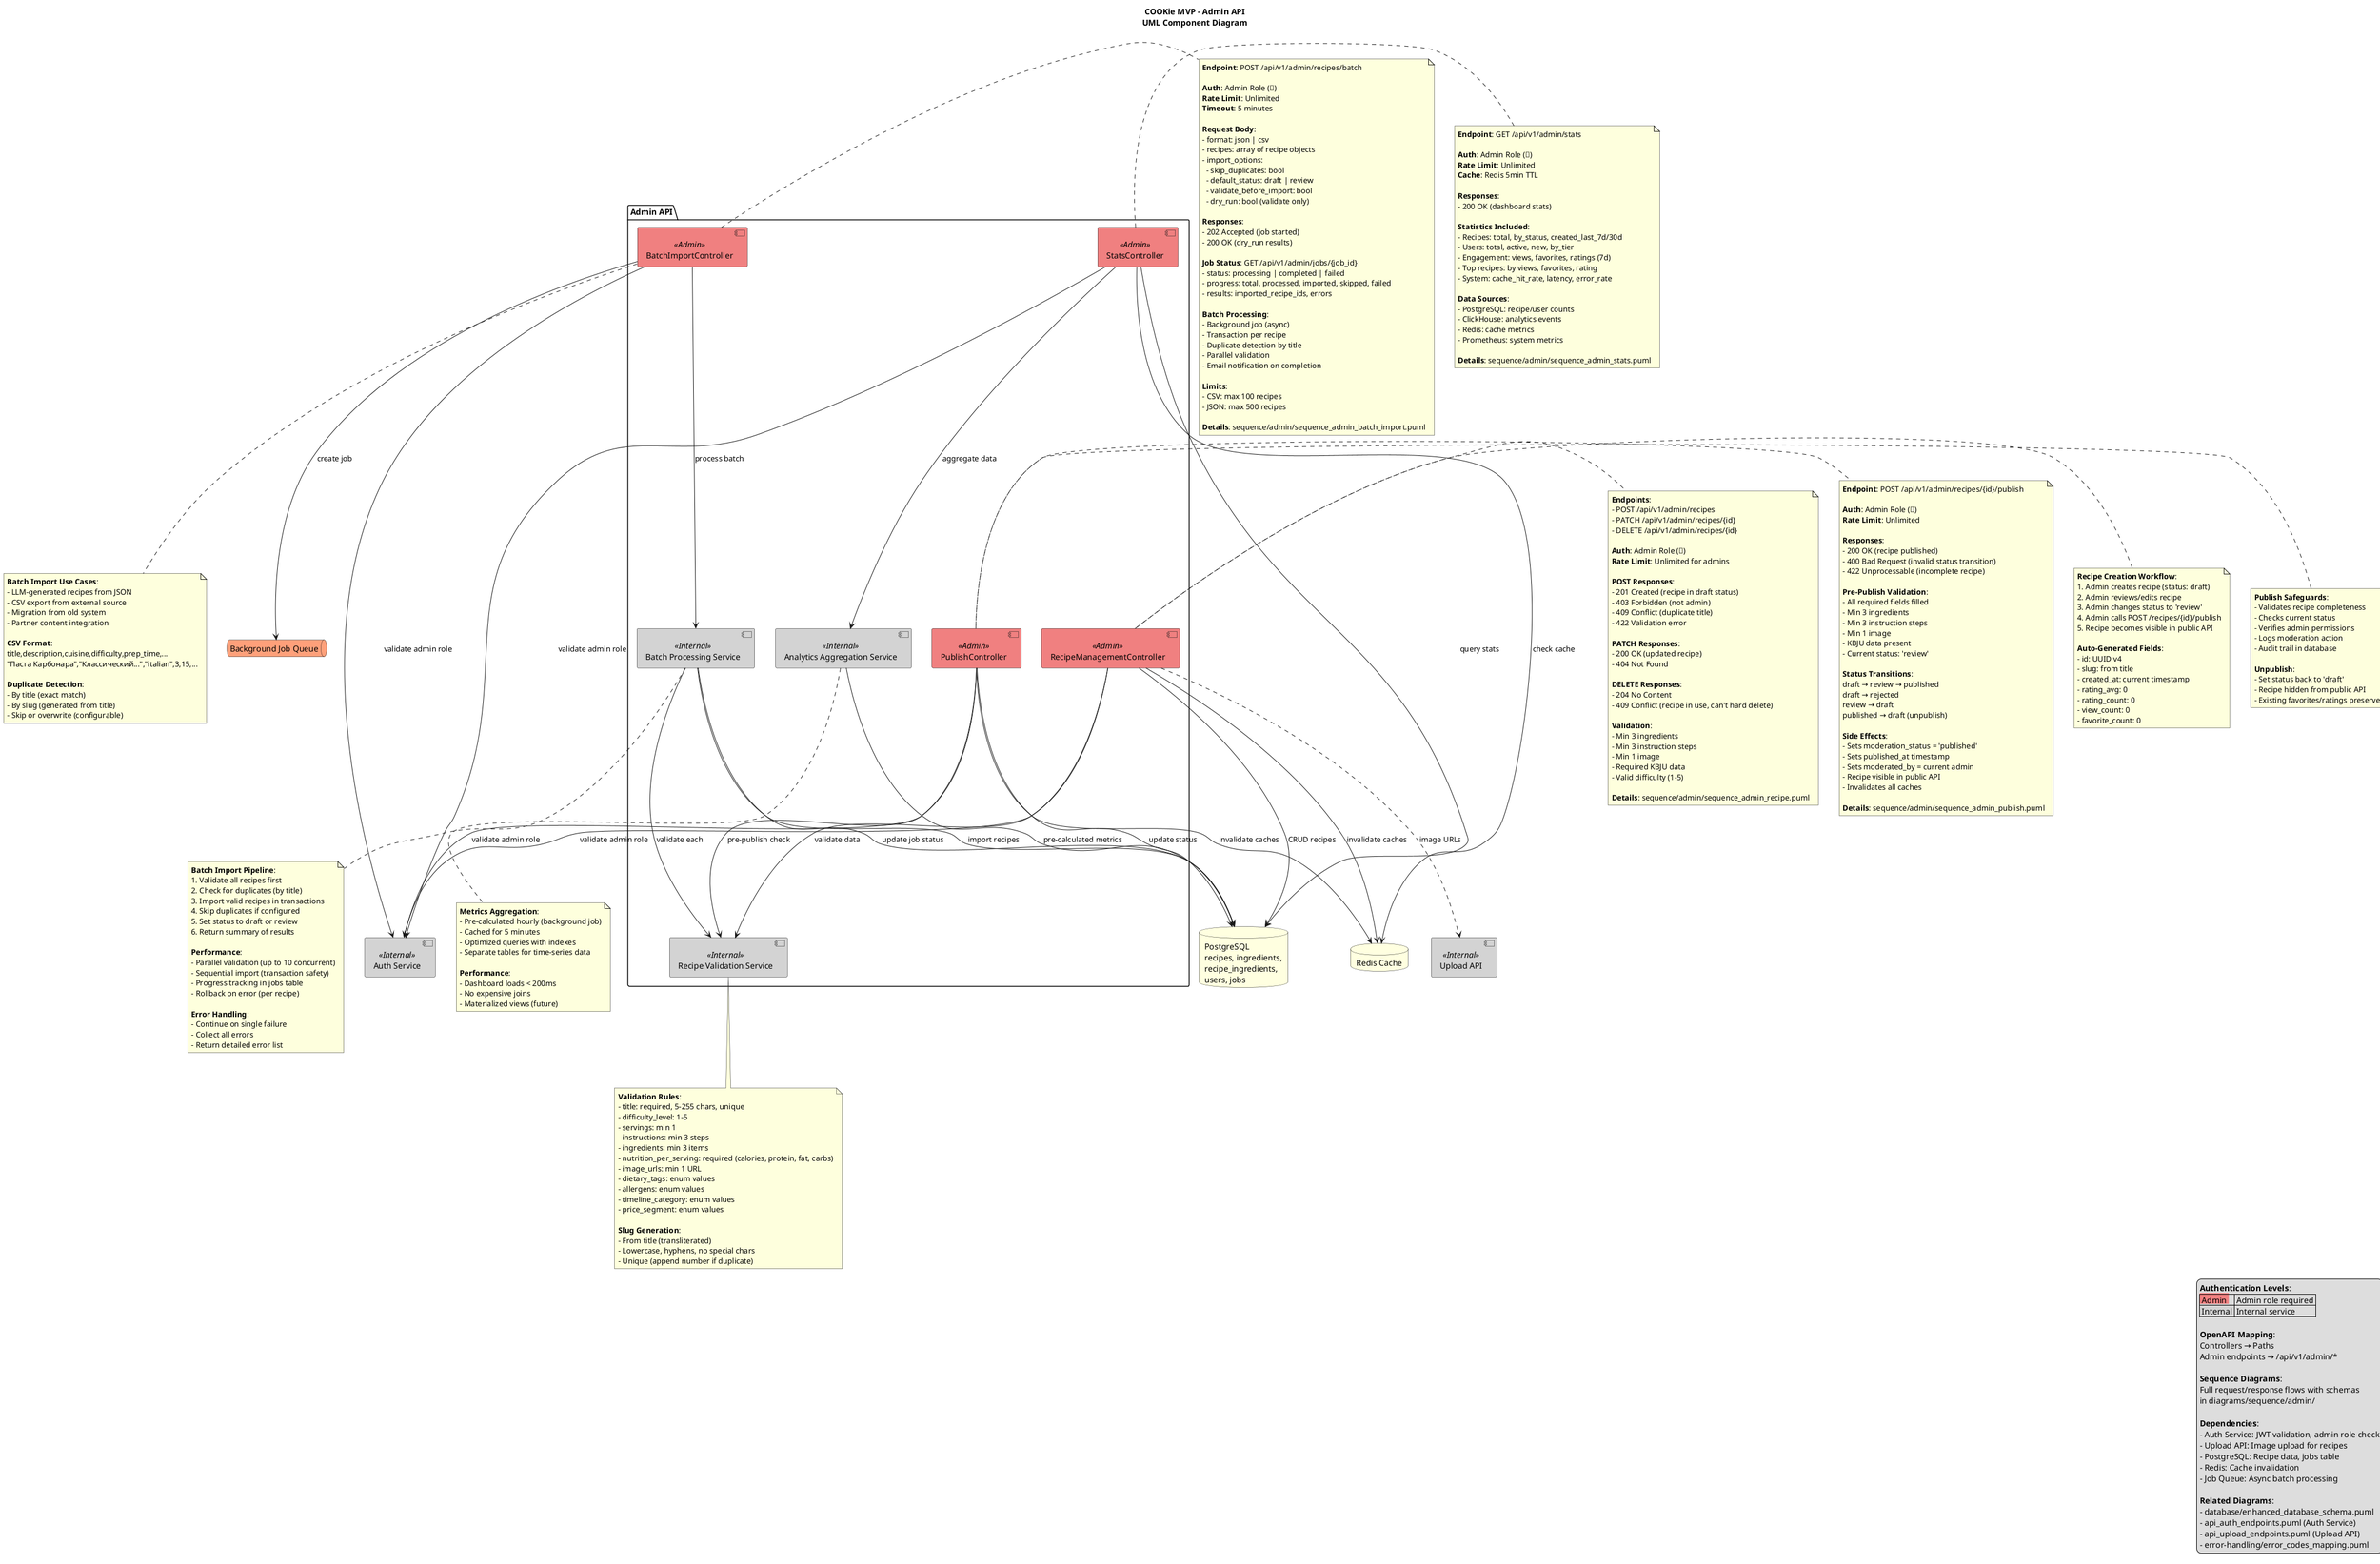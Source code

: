 @startuml api_admin_endpoints

title COOKie MVP - Admin API\nUML Component Diagram

' Color coding for authentication levels
skinparam component {
  BackgroundColor<<Admin>> LightCoral
  BackgroundColor<<Internal>> LightGray
}

skinparam database {
  BackgroundColor LightYellow
}

skinparam queue {
  BackgroundColor LightSalmon
}

' ==================================================
' Admin Service Components
' ==================================================
package "Admin API" {

  ' Admin endpoints (JWT + Admin role required)
  component [RecipeManagementController] <<Admin>>
  component [PublishController] <<Admin>>
  component [BatchImportController] <<Admin>>
  component [StatsController] <<Admin>>

  ' Internal services
  component [Recipe Validation Service] <<Internal>>
  component [Batch Processing Service] <<Internal>>
  component [Analytics Aggregation Service] <<Internal>>
}

' External dependencies
database "PostgreSQL\nrecipes, ingredients,\nrecipe_ingredients,\nusers, jobs" as DB
database "Redis Cache" as Cache
queue "Background Job Queue" as JobQueue
component [Auth Service] <<Internal>> as AuthService
component [Upload API] <<Internal>> as UploadAPI

' ==================================================
' Component Relationships & Dependencies
' ==================================================

' Recipe management flow
[RecipeManagementController] --> AuthService : validate admin role
[RecipeManagementController] --> [Recipe Validation Service] : validate data
[RecipeManagementController] --> DB : CRUD recipes
[RecipeManagementController] --> Cache : invalidate caches

' Publish flow
[PublishController] --> AuthService : validate admin role
[PublishController] --> [Recipe Validation Service] : pre-publish check
[PublishController] --> DB : update status
[PublishController] --> Cache : invalidate caches

' Batch import flow
[BatchImportController] --> AuthService : validate admin role
[BatchImportController] --> [Batch Processing Service] : process batch
[BatchImportController] --> JobQueue : create job
[Batch Processing Service] --> [Recipe Validation Service] : validate each
[Batch Processing Service] --> DB : import recipes
[Batch Processing Service] --> DB : update job status

' Stats flow
[StatsController] --> AuthService : validate admin role
[StatsController] --> [Analytics Aggregation Service] : aggregate data
[StatsController] --> Cache : check cache
[StatsController] --> DB : query stats
[Analytics Aggregation Service] --> DB : pre-calculated metrics

' Upload integration
[RecipeManagementController] ..> UploadAPI : image URLs

' ==================================================
' Endpoint Specifications (OpenAPI-relevant)
' ==================================================

note right of [RecipeManagementController]
  **Endpoints**:
  - POST /api/v1/admin/recipes
  - PATCH /api/v1/admin/recipes/{id}
  - DELETE /api/v1/admin/recipes/{id}

  **Auth**: Admin Role (👑)
  **Rate Limit**: Unlimited for admins

  **POST Responses**:
  - 201 Created (recipe in draft status)
  - 403 Forbidden (not admin)
  - 409 Conflict (duplicate title)
  - 422 Validation error

  **PATCH Responses**:
  - 200 OK (updated recipe)
  - 404 Not Found

  **DELETE Responses**:
  - 204 No Content
  - 409 Conflict (recipe in use, can't hard delete)

  **Validation**:
  - Min 3 ingredients
  - Min 3 instruction steps
  - Min 1 image
  - Required KBJU data
  - Valid difficulty (1-5)

  **Details**: sequence/admin/sequence_admin_recipe.puml
end note

note right of [PublishController]
  **Endpoint**: POST /api/v1/admin/recipes/{id}/publish

  **Auth**: Admin Role (👑)
  **Rate Limit**: Unlimited

  **Responses**:
  - 200 OK (recipe published)
  - 400 Bad Request (invalid status transition)
  - 422 Unprocessable (incomplete recipe)

  **Pre-Publish Validation**:
  - All required fields filled
  - Min 3 ingredients
  - Min 3 instruction steps
  - Min 1 image
  - KBJU data present
  - Current status: 'review'

  **Status Transitions**:
  draft → review → published
  draft → rejected
  review → draft
  published → draft (unpublish)

  **Side Effects**:
  - Sets moderation_status = 'published'
  - Sets published_at timestamp
  - Sets moderated_by = current admin
  - Recipe visible in public API
  - Invalidates all caches

  **Details**: sequence/admin/sequence_admin_publish.puml
end note

note right of [BatchImportController]
  **Endpoint**: POST /api/v1/admin/recipes/batch

  **Auth**: Admin Role (👑)
  **Rate Limit**: Unlimited
  **Timeout**: 5 minutes

  **Request Body**:
  - format: json | csv
  - recipes: array of recipe objects
  - import_options:
    - skip_duplicates: bool
    - default_status: draft | review
    - validate_before_import: bool
    - dry_run: bool (validate only)

  **Responses**:
  - 202 Accepted (job started)
  - 200 OK (dry_run results)

  **Job Status**: GET /api/v1/admin/jobs/{job_id}
  - status: processing | completed | failed
  - progress: total, processed, imported, skipped, failed
  - results: imported_recipe_ids, errors

  **Batch Processing**:
  - Background job (async)
  - Transaction per recipe
  - Duplicate detection by title
  - Parallel validation
  - Email notification on completion

  **Limits**:
  - CSV: max 100 recipes
  - JSON: max 500 recipes

  **Details**: sequence/admin/sequence_admin_batch_import.puml
end note

note right of [StatsController]
  **Endpoint**: GET /api/v1/admin/stats

  **Auth**: Admin Role (👑)
  **Rate Limit**: Unlimited
  **Cache**: Redis 5min TTL

  **Responses**:
  - 200 OK (dashboard stats)

  **Statistics Included**:
  - Recipes: total, by_status, created_last_7d/30d
  - Users: total, active, new, by_tier
  - Engagement: views, favorites, ratings (7d)
  - Top recipes: by views, favorites, rating
  - System: cache_hit_rate, latency, error_rate

  **Data Sources**:
  - PostgreSQL: recipe/user counts
  - ClickHouse: analytics events
  - Redis: cache metrics
  - Prometheus: system metrics

  **Details**: sequence/admin/sequence_admin_stats.puml
end note

note bottom of [Recipe Validation Service]
  **Validation Rules**:
  - title: required, 5-255 chars, unique
  - difficulty_level: 1-5
  - servings: min 1
  - instructions: min 3 steps
  - ingredients: min 3 items
  - nutrition_per_serving: required (calories, protein, fat, carbs)
  - image_urls: min 1 URL
  - dietary_tags: enum values
  - allergens: enum values
  - timeline_category: enum values
  - price_segment: enum values

  **Slug Generation**:
  - From title (transliterated)
  - Lowercase, hyphens, no special chars
  - Unique (append number if duplicate)
end note

note bottom of [Batch Processing Service]
  **Batch Import Pipeline**:
  1. Validate all recipes first
  2. Check for duplicates (by title)
  3. Import valid recipes in transactions
  4. Skip duplicates if configured
  5. Set status to draft or review
  6. Return summary of results

  **Performance**:
  - Parallel validation (up to 10 concurrent)
  - Sequential import (transaction safety)
  - Progress tracking in jobs table
  - Rollback on error (per recipe)

  **Error Handling**:
  - Continue on single failure
  - Collect all errors
  - Return detailed error list
end note

note bottom of [Analytics Aggregation Service]
  **Metrics Aggregation**:
  - Pre-calculated hourly (background job)
  - Cached for 5 minutes
  - Optimized queries with indexes
  - Separate tables for time-series data

  **Performance**:
  - Dashboard loads < 200ms
  - No expensive joins
  - Materialized views (future)
end note

note left of [RecipeManagementController]
  **Recipe Creation Workflow**:
  1. Admin creates recipe (status: draft)
  2. Admin reviews/edits recipe
  3. Admin changes status to 'review'
  4. Admin calls POST /recipes/{id}/publish
  5. Recipe becomes visible in public API

  **Auto-Generated Fields**:
  - id: UUID v4
  - slug: from title
  - created_at: current timestamp
  - rating_avg: 0
  - rating_count: 0
  - view_count: 0
  - favorite_count: 0
end note

note left of [PublishController]
  **Publish Safeguards**:
  - Validates recipe completeness
  - Checks current status
  - Verifies admin permissions
  - Logs moderation action
  - Audit trail in database

  **Unpublish**:
  - Set status back to 'draft'
  - Recipe hidden from public API
  - Existing favorites/ratings preserved
end note

note bottom of [BatchImportController]
  **Batch Import Use Cases**:
  - LLM-generated recipes from JSON
  - CSV export from external source
  - Migration from old system
  - Partner content integration

  **CSV Format**:
  title,description,cuisine,difficulty,prep_time,...
  "Паста Карбонара","Классический...","italian",3,15,...

  **Duplicate Detection**:
  - By title (exact match)
  - By slug (generated from title)
  - Skip or overwrite (configurable)
end note

' ==================================================
' Legend
' ==================================================
legend right
  **Authentication Levels**:
  |<back:LightCoral> Admin </back>| Admin role required |
  |<back:LightGray> Internal </back>| Internal service |

  **OpenAPI Mapping**:
  Controllers → Paths
  Admin endpoints → /api/v1/admin/*

  **Sequence Diagrams**:
  Full request/response flows with schemas
  in diagrams/sequence/admin/

  **Dependencies**:
  - Auth Service: JWT validation, admin role check
  - Upload API: Image upload for recipes
  - PostgreSQL: Recipe data, jobs table
  - Redis: Cache invalidation
  - Job Queue: Async batch processing

  **Related Diagrams**:
  - database/enhanced_database_schema.puml
  - api_auth_endpoints.puml (Auth Service)
  - api_upload_endpoints.puml (Upload API)
  - error-handling/error_codes_mapping.puml
endlegend

@enduml
